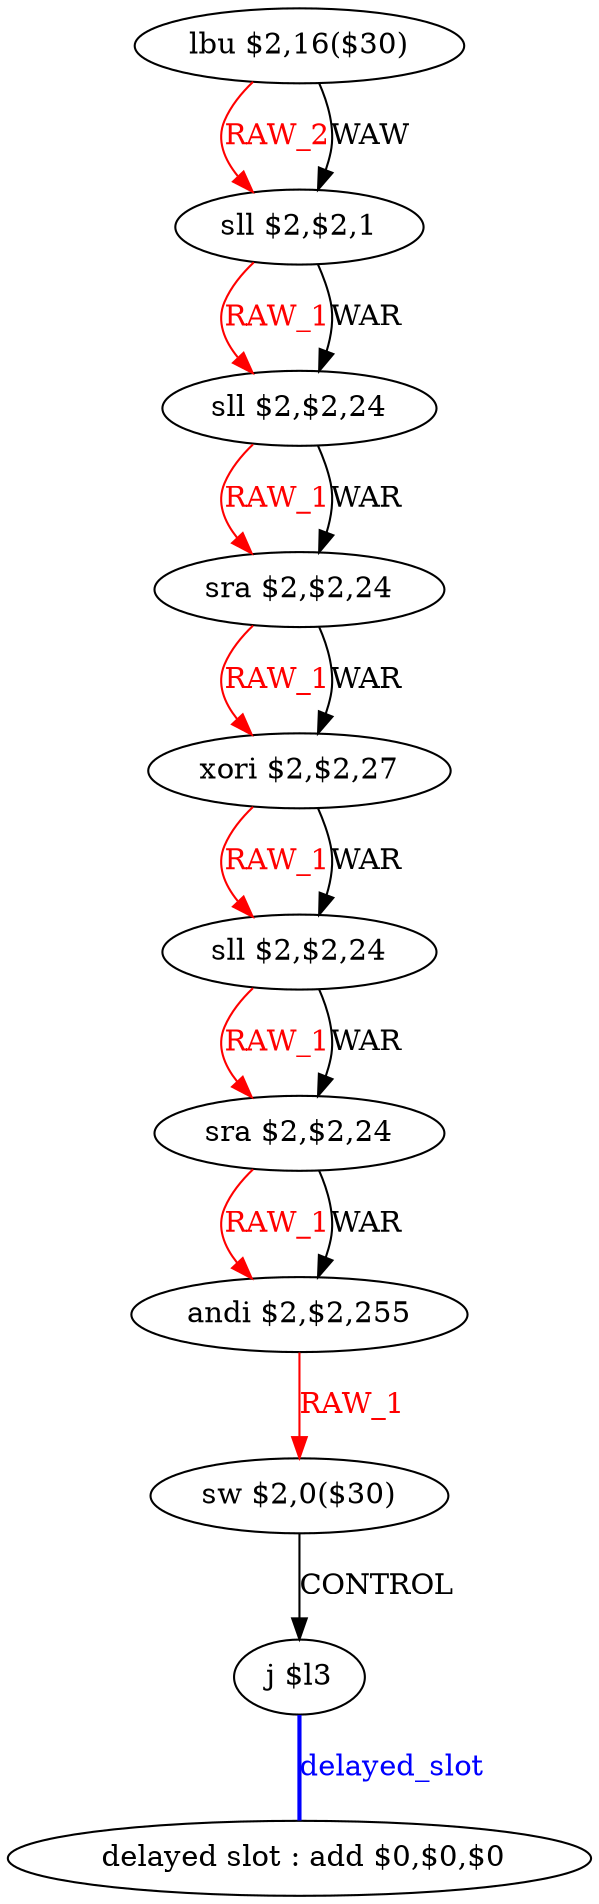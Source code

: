 digraph G1 {
node [shape = ellipse];
i10 [label = " delayed slot : add $0,$0,$0"] ;
i9 ->  i10 [style = bold, dir= none, fontcolor = blue, color = blue, label= "delayed_slot"];
i9 [label = "j $l3"] ;
i0 [label = "lbu $2,16($30)"] ;
i0 ->  i1 [color = red, fontcolor = red, label= "RAW_2"];
i0 ->  i1 [label= "WAW"];
i1 [label = "sll $2,$2,1"] ;
i1 ->  i2 [color = red, fontcolor = red, label= "RAW_1"];
i1 ->  i2 [label= "WAR"];
i2 [label = "sll $2,$2,24"] ;
i2 ->  i3 [color = red, fontcolor = red, label= "RAW_1"];
i2 ->  i3 [label= "WAR"];
i3 [label = "sra $2,$2,24"] ;
i3 ->  i4 [color = red, fontcolor = red, label= "RAW_1"];
i3 ->  i4 [label= "WAR"];
i4 [label = "xori $2,$2,27"] ;
i4 ->  i5 [color = red, fontcolor = red, label= "RAW_1"];
i4 ->  i5 [label= "WAR"];
i5 [label = "sll $2,$2,24"] ;
i5 ->  i6 [color = red, fontcolor = red, label= "RAW_1"];
i5 ->  i6 [label= "WAR"];
i6 [label = "sra $2,$2,24"] ;
i6 ->  i7 [color = red, fontcolor = red, label= "RAW_1"];
i6 ->  i7 [label= "WAR"];
i7 [label = "andi $2,$2,255"] ;
i7 ->  i8 [color = red, fontcolor = red, label= "RAW_1"];
i8 [label = "sw $2,0($30)"] ;
i8 ->  i9 [label= "CONTROL"];
}
